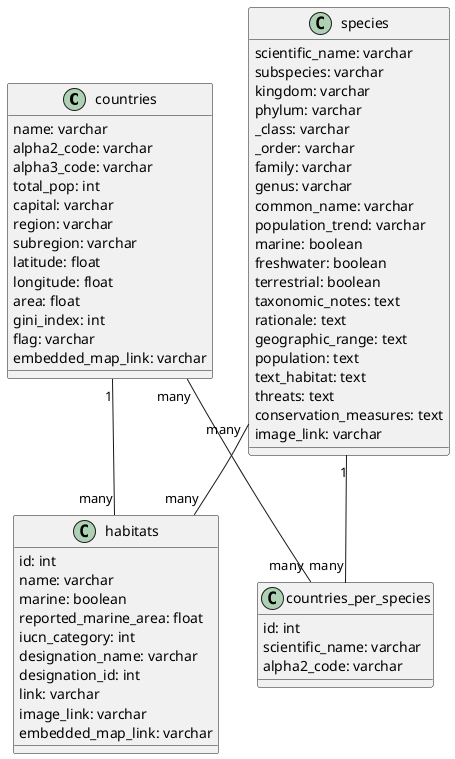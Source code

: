 @startuml
class countries {
name: varchar
alpha2_code: varchar
alpha3_code: varchar
total_pop: int
capital: varchar
region: varchar
subregion: varchar
latitude: float
longitude: float
area: float
gini_index: int
flag: varchar
embedded_map_link: varchar
}

class species {
scientific_name: varchar
subspecies: varchar
kingdom: varchar
phylum: varchar
_class: varchar
_order: varchar
family: varchar
genus: varchar
common_name: varchar
population_trend: varchar
marine: boolean
freshwater: boolean
terrestrial: boolean
taxonomic_notes: text
rationale: text
geographic_range: text
population: text
text_habitat: text
threats: text
conservation_measures: text
image_link: varchar
}

class habitats {
id: int
name: varchar
marine: boolean
reported_marine_area: float
iucn_category: int
designation_name: varchar
designation_id: int
link: varchar
image_link: varchar
embedded_map_link: varchar
}

class countries_per_species {
id: int
scientific_name: varchar
alpha2_code: varchar
}

species "1" -- "many" countries_per_species
countries "many" -- "many" countries_per_species
countries "1" -- "many" habitats
species "many" -- "many" habitats
@enduml